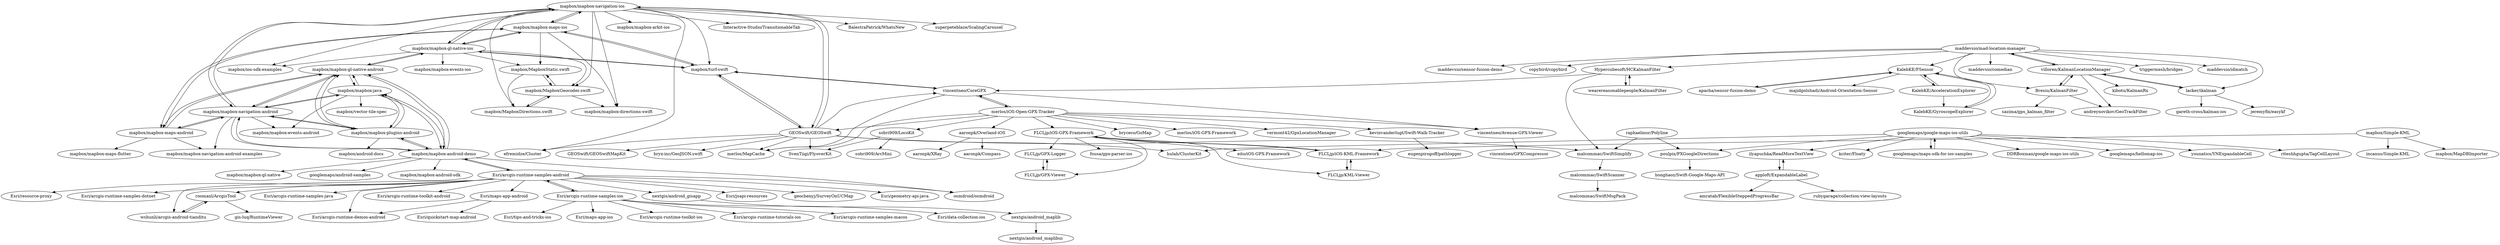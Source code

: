 digraph G {
"mapbox/mapbox-navigation-ios" -> "mapbox/mapbox-maps-ios"
"mapbox/mapbox-navigation-ios" -> "mapbox/ios-sdk-examples"
"mapbox/mapbox-navigation-ios" -> "mapbox/mapbox-directions-swift"
"mapbox/mapbox-navigation-ios" -> "mapbox/mapbox-gl-native-ios"
"mapbox/mapbox-navigation-ios" -> "mapbox/MapboxGeocoder.swift"
"mapbox/mapbox-navigation-ios" -> "mapbox/mapbox-navigation-android"
"mapbox/mapbox-navigation-ios" -> "mapbox/MapboxDirections.swift"
"mapbox/mapbox-navigation-ios" -> "mapbox/mapbox-arkit-ios" ["e"=1]
"mapbox/mapbox-navigation-ios" -> "efremidze/Cluster" ["e"=1]
"mapbox/mapbox-navigation-ios" -> "GEOSwift/GEOSwift"
"mapbox/mapbox-navigation-ios" -> "Interactive-Studio/TransitionableTab" ["e"=1]
"mapbox/mapbox-navigation-ios" -> "mapbox/turf-swift"
"mapbox/mapbox-navigation-ios" -> "BalestraPatrick/WhatsNew" ["e"=1]
"mapbox/mapbox-navigation-ios" -> "superpeteblaze/ScalingCarousel" ["e"=1]
"mapbox/mapbox-maps-android" -> "mapbox/mapbox-gl-native-android"
"mapbox/mapbox-maps-android" -> "mapbox/mapbox-maps-ios"
"mapbox/mapbox-maps-android" -> "mapbox/mapbox-navigation-android"
"mapbox/mapbox-maps-android" -> "mapbox/mapbox-navigation-android-examples"
"mapbox/mapbox-maps-android" -> "mapbox/mapbox-maps-flutter" ["e"=1]
"googlemaps/google-maps-ios-utils" -> "googlemaps/maps-sdk-for-ios-samples"
"googlemaps/google-maps-ios-utils" -> "DDRBoxman/google-maps-ios-utils"
"googlemaps/google-maps-ios-utils" -> "googlemaps/hellomap-ios"
"googlemaps/google-maps-ios-utils" -> "hulab/ClusterKit" ["e"=1]
"googlemaps/google-maps-ios-utils" -> "younatics/YNExpandableCell" ["e"=1]
"googlemaps/google-maps-ios-utils" -> "poulpix/PXGoogleDirections"
"googlemaps/google-maps-ios-utils" -> "riteshhgupta/TagCellLayout" ["e"=1]
"googlemaps/google-maps-ios-utils" -> "ilyapuchka/ReadMoreTextView"
"googlemaps/google-maps-ios-utils" -> "kciter/Floaty" ["e"=1]
"maddevsio/mad-location-manager" -> "maddevsio/idmatch"
"maddevsio/mad-location-manager" -> "villoren/KalmanLocationManager"
"maddevsio/mad-location-manager" -> "maddevsio/sensor-fusion-demo"
"maddevsio/mad-location-manager" -> "copybird/copybird"
"maddevsio/mad-location-manager" -> "Hypercubesoft/HCKalmanFilter"
"maddevsio/mad-location-manager" -> "KalebKE/FSensor"
"maddevsio/mad-location-manager" -> "Bresiu/KalmanFilter"
"maddevsio/mad-location-manager" -> "maddevsio/comedian"
"maddevsio/mad-location-manager" -> "lacker/ikalman"
"maddevsio/mad-location-manager" -> "triggermesh/bridges"
"KalebKE/FSensor" -> "KalebKE/AccelerationExplorer"
"KalebKE/FSensor" -> "KalebKE/GyroscopeExplorer"
"KalebKE/FSensor" -> "apacha/sensor-fusion-demo"
"KalebKE/FSensor" -> "majidgolshadi/Android-Orientation-Sensor"
"GEOSwift/GEOSwift" -> "mapbox/turf-swift"
"GEOSwift/GEOSwift" -> "GEOSwift/GEOSwiftMapKit"
"GEOSwift/GEOSwift" -> "efremidze/Cluster" ["e"=1]
"GEOSwift/GEOSwift" -> "SvenTiigi/FlyoverKit" ["e"=1]
"GEOSwift/GEOSwift" -> "mapbox/mapbox-navigation-ios"
"GEOSwift/GEOSwift" -> "vincentneo/CoreGPX"
"GEOSwift/GEOSwift" -> "hulab/ClusterKit" ["e"=1]
"GEOSwift/GEOSwift" -> "malcommac/SwiftSimplify"
"GEOSwift/GEOSwift" -> "merlos/MapCache"
"GEOSwift/GEOSwift" -> "bryx-inc/GeoJSON.swift"
"mapbox/mapbox-gl-native-ios" -> "mapbox/mapbox-maps-ios"
"mapbox/mapbox-gl-native-ios" -> "mapbox/mapbox-gl-native-android"
"mapbox/mapbox-gl-native-ios" -> "mapbox/turf-swift"
"mapbox/mapbox-gl-native-ios" -> "mapbox/mapbox-navigation-ios"
"mapbox/mapbox-gl-native-ios" -> "mapbox/ios-sdk-examples"
"mapbox/mapbox-gl-native-ios" -> "mapbox/MapboxStatic.swift"
"mapbox/mapbox-gl-native-ios" -> "mapbox/MapboxGeocoder.swift"
"mapbox/mapbox-gl-native-ios" -> "mapbox/mapbox-events-ios"
"Esri/arcgis-runtime-samples-android" -> "roomanl/ArcgisTool"
"Esri/arcgis-runtime-samples-android" -> "Esri/maps-app-android"
"Esri/arcgis-runtime-samples-android" -> "Esri/arcgis-runtime-samples-java"
"Esri/arcgis-runtime-samples-android" -> "Esri/arcgis-runtime-demos-android"
"Esri/arcgis-runtime-samples-android" -> "Esri/arcgis-runtime-toolkit-android"
"Esri/arcgis-runtime-samples-android" -> "wshunli/arcgis-android-tianditu"
"Esri/arcgis-runtime-samples-android" -> "Esri/arcgis-runtime-samples-ios"
"Esri/arcgis-runtime-samples-android" -> "nextgis/android_gisapp"
"Esri/arcgis-runtime-samples-android" -> "osmdroid/osmdroid" ["e"=1]
"Esri/arcgis-runtime-samples-android" -> "mapbox/mapbox-android-demo"
"Esri/arcgis-runtime-samples-android" -> "Esri/jsapi-resources" ["e"=1]
"Esri/arcgis-runtime-samples-android" -> "geochenyj/SurveyOnUCMap"
"Esri/arcgis-runtime-samples-android" -> "Esri/geometry-api-java" ["e"=1]
"Esri/arcgis-runtime-samples-android" -> "Esri/resource-proxy" ["e"=1]
"Esri/arcgis-runtime-samples-android" -> "Esri/arcgis-runtime-samples-dotnet" ["e"=1]
"mapbox/mapbox-gl-native-android" -> "mapbox/mapbox-maps-android"
"mapbox/mapbox-gl-native-android" -> "mapbox/mapbox-gl-native-ios"
"mapbox/mapbox-gl-native-android" -> "mapbox/mapbox-navigation-android"
"mapbox/mapbox-gl-native-android" -> "mapbox/mapbox-plugins-android"
"mapbox/mapbox-gl-native-android" -> "mapbox/mapbox-android-demo"
"mapbox/mapbox-gl-native-android" -> "mapbox/mapbox-java"
"Bresiu/KalmanFilter" -> "villoren/KalmanLocationManager"
"Bresiu/KalmanFilter" -> "sazima/gps_kalman_filter"
"Bresiu/KalmanFilter" -> "andreynovikov/GeoTrackFilter"
"KalebKE/GyroscopeExplorer" -> "KalebKE/FSensor"
"apacha/sensor-fusion-demo" -> "KalebKE/FSensor"
"mapbox/mapbox-android-demo" -> "mapbox/mapbox-plugins-android"
"mapbox/mapbox-android-demo" -> "mapbox/mapbox-navigation-android"
"mapbox/mapbox-android-demo" -> "mapbox/mapbox-java"
"mapbox/mapbox-android-demo" -> "mapbox/mapbox-gl-native-android"
"mapbox/mapbox-android-demo" -> "mapbox/mapbox-gl-native" ["e"=1]
"mapbox/mapbox-android-demo" -> "Esri/arcgis-runtime-samples-android"
"mapbox/mapbox-android-demo" -> "googlemaps/android-samples" ["e"=1]
"mapbox/mapbox-android-demo" -> "osmdroid/osmdroid" ["e"=1]
"mapbox/mapbox-android-demo" -> "mapbox/mapbox-android-sdk" ["e"=1]
"googlemaps/maps-sdk-for-ios-samples" -> "googlemaps/google-maps-ios-utils"
"Esri/arcgis-runtime-samples-ios" -> "Esri/arcgis-runtime-toolkit-ios"
"Esri/arcgis-runtime-samples-ios" -> "Esri/arcgis-runtime-tutorials-ios"
"Esri/arcgis-runtime-samples-ios" -> "Esri/arcgis-runtime-samples-macos"
"Esri/arcgis-runtime-samples-ios" -> "Esri/data-collection-ios"
"Esri/arcgis-runtime-samples-ios" -> "Esri/arcgis-runtime-samples-android"
"Esri/arcgis-runtime-samples-ios" -> "Esri/tips-and-tricks-ios"
"Esri/arcgis-runtime-samples-ios" -> "Esri/maps-app-ios"
"mapbox/mapbox-java" -> "mapbox/mapbox-android-demo"
"mapbox/mapbox-java" -> "mapbox/mapbox-navigation-android"
"mapbox/mapbox-java" -> "mapbox/mapbox-plugins-android"
"mapbox/mapbox-java" -> "mapbox/mapbox-gl-native-android"
"mapbox/mapbox-java" -> "mapbox/mapbox-events-android"
"mapbox/mapbox-java" -> "mapbox/vector-tile-spec" ["e"=1]
"poulpix/PXGoogleDirections" -> "honghaoz/Swift-Google-Maps-API"
"nextgis/android_gisapp" -> "nextgis/android_maplib"
"raphaelmor/Polyline" -> "malcommac/SwiftSimplify"
"raphaelmor/Polyline" -> "poulpix/PXGoogleDirections"
"mapbox/turf-swift" -> "mapbox/mapbox-maps-ios"
"mapbox/turf-swift" -> "GEOSwift/GEOSwift"
"mapbox/turf-swift" -> "vincentneo/CoreGPX"
"mapbox/turf-swift" -> "mapbox/mapbox-gl-native-ios"
"merlos/iOS-Open-GPX-Tracker" -> "vincentneo/Avenue-GPX-Viewer"
"merlos/iOS-Open-GPX-Tracker" -> "vincentneo/CoreGPX"
"merlos/iOS-Open-GPX-Tracker" -> "bryceco/GoMap" ["e"=1]
"merlos/iOS-Open-GPX-Tracker" -> "merlos/iOS-GPX-Framework"
"merlos/iOS-Open-GPX-Tracker" -> "aaronpk/Overland-iOS"
"merlos/iOS-Open-GPX-Tracker" -> "vermont42/GpxLocationManager"
"merlos/iOS-Open-GPX-Tracker" -> "FLCLjp/iOS-GPX-Framework"
"merlos/iOS-Open-GPX-Tracker" -> "GEOSwift/GEOSwift"
"merlos/iOS-Open-GPX-Tracker" -> "merlos/MapCache"
"merlos/iOS-Open-GPX-Tracker" -> "kevinvanderlugt/Swift-Walk-Tracker"
"merlos/iOS-Open-GPX-Tracker" -> "sobri909/LocoKit"
"mapbox/mapbox-navigation-android" -> "mapbox/mapbox-plugins-android"
"mapbox/mapbox-navigation-android" -> "mapbox/mapbox-android-demo"
"mapbox/mapbox-navigation-android" -> "mapbox/mapbox-gl-native-android"
"mapbox/mapbox-navigation-android" -> "mapbox/mapbox-java"
"mapbox/mapbox-navigation-android" -> "mapbox/mapbox-navigation-ios"
"mapbox/mapbox-navigation-android" -> "mapbox/mapbox-maps-android"
"mapbox/mapbox-navigation-android" -> "mapbox/mapbox-navigation-android-examples"
"mapbox/mapbox-navigation-android" -> "mapbox/mapbox-events-android"
"Hypercubesoft/HCKalmanFilter" -> "wearereasonablepeople/KalmanFilter"
"Hypercubesoft/HCKalmanFilter" -> "vincentneo/CoreGPX"
"Hypercubesoft/HCKalmanFilter" -> "malcommac/SwiftSimplify"
"villoren/KalmanLocationManager" -> "Bresiu/KalmanFilter"
"villoren/KalmanLocationManager" -> "andreynovikov/GeoTrackFilter"
"villoren/KalmanLocationManager" -> "kibotu/KalmanRx"
"villoren/KalmanLocationManager" -> "lacker/ikalman"
"villoren/KalmanLocationManager" -> "maddevsio/mad-location-manager"
"sobri909/LocoKit" -> "sobri909/ArcMini"
"sobri909/LocoKit" -> "SvenTiigi/FlyoverKit" ["e"=1]
"mapbox/mapbox-plugins-android" -> "mapbox/mapbox-android-demo"
"mapbox/mapbox-plugins-android" -> "mapbox/mapbox-navigation-android"
"mapbox/mapbox-plugins-android" -> "mapbox/mapbox-gl-native-android"
"mapbox/mapbox-plugins-android" -> "mapbox/mapbox-java"
"mapbox/mapbox-plugins-android" -> "mapbox/android-docs"
"malcommac/SwiftScanner" -> "malcommac/SwiftMsgPack"
"mapbox/mapbox-maps-ios" -> "mapbox/mapbox-gl-native-ios"
"mapbox/mapbox-maps-ios" -> "mapbox/turf-swift"
"mapbox/mapbox-maps-ios" -> "mapbox/mapbox-navigation-ios"
"mapbox/mapbox-maps-ios" -> "mapbox/mapbox-directions-swift"
"mapbox/mapbox-maps-ios" -> "mapbox/mapbox-maps-android"
"mapbox/mapbox-maps-ios" -> "mapbox/MapboxStatic.swift"
"aaronpk/Overland-iOS" -> "aaronpk/Compass"
"aaronpk/Overland-iOS" -> "aaronpk/XRay"
"apploft/ExpandableLabel" -> "ilyapuchka/ReadMoreTextView"
"apploft/ExpandableLabel" -> "rubygarage/collection-view-layouts" ["e"=1]
"apploft/ExpandableLabel" -> "amratab/FlexibleSteppedProgressBar" ["e"=1]
"wshunli/arcgis-android-tianditu" -> "roomanl/ArcgisTool"
"roomanl/ArcgisTool" -> "wshunli/arcgis-android-tianditu"
"roomanl/ArcgisTool" -> "gis-luq/RuntimeViewer"
"vincentneo/CoreGPX" -> "vincentneo/Avenue-GPX-Viewer"
"vincentneo/CoreGPX" -> "mapbox/turf-swift"
"vincentneo/CoreGPX" -> "merlos/MapCache"
"vincentneo/CoreGPX" -> "merlos/iOS-Open-GPX-Tracker"
"ilyapuchka/ReadMoreTextView" -> "apploft/ExpandableLabel"
"KalebKE/AccelerationExplorer" -> "KalebKE/FSensor"
"KalebKE/AccelerationExplorer" -> "KalebKE/GyroscopeExplorer"
"nextgis/android_maplib" -> "nextgis/android_maplibui"
"wearereasonablepeople/KalmanFilter" -> "Hypercubesoft/HCKalmanFilter"
"lacker/ikalman" -> "villoren/KalmanLocationManager"
"lacker/ikalman" -> "jeremyfix/easykf" ["e"=1]
"lacker/ikalman" -> "gareth-cross/kalman-ios"
"malcommac/SwiftSimplify" -> "malcommac/SwiftScanner"
"Esri/maps-app-android" -> "Esri/arcgis-runtime-demos-android"
"Esri/maps-app-android" -> "Esri/quickstart-map-android"
"mapbox/Simple-KML" -> "FLCLjp/iOS-KML-Framework"
"mapbox/Simple-KML" -> "incanus/Simple-KML"
"mapbox/Simple-KML" -> "mapbox/MapDBImporter"
"FLCLjp/iOS-KML-Framework" -> "FLCLjp/KML-Viewer"
"FLCLjp/iOS-KML-Framework" -> "FLCLjp/iOS-GPX-Framework"
"mapbox/MapboxStatic.swift" -> "mapbox/MapboxGeocoder.swift"
"mapbox/MapboxStatic.swift" -> "mapbox/MapboxDirections.swift"
"kevinvanderlugt/Swift-Walk-Tracker" -> "eugenpirogoff/pathlogger"
"mapbox/MapboxGeocoder.swift" -> "mapbox/MapboxDirections.swift"
"mapbox/MapboxGeocoder.swift" -> "mapbox/mapbox-directions-swift"
"mapbox/MapboxGeocoder.swift" -> "mapbox/MapboxStatic.swift"
"FLCLjp/iOS-GPX-Framework" -> "FLCLjp/iOS-KML-Framework"
"FLCLjp/iOS-GPX-Framework" -> "FLCLjp/GPX-Logger"
"FLCLjp/iOS-GPX-Framework" -> "fousa/gpx-parser-ios"
"FLCLjp/iOS-GPX-Framework" -> "eito/iOS-GPX-Framework"
"FLCLjp/iOS-GPX-Framework" -> "FLCLjp/KML-Viewer"
"FLCLjp/iOS-GPX-Framework" -> "FLCLjp/GPX-Viewer"
"mapbox/MapboxDirections.swift" -> "mapbox/MapboxGeocoder.swift"
"FLCLjp/KML-Viewer" -> "FLCLjp/iOS-KML-Framework"
"vincentneo/Avenue-GPX-Viewer" -> "vincentneo/GPXCompressor"
"FLCLjp/GPX-Logger" -> "FLCLjp/GPX-Viewer"
"FLCLjp/GPX-Viewer" -> "FLCLjp/GPX-Logger"
"mapbox/mapbox-navigation-ios" ["l"="-50.367,4.783"]
"mapbox/mapbox-maps-ios" ["l"="-50.36,4.804"]
"mapbox/ios-sdk-examples" ["l"="-50.402,4.788"]
"mapbox/mapbox-directions-swift" ["l"="-50.343,4.813"]
"mapbox/mapbox-gl-native-ios" ["l"="-50.378,4.807"]
"mapbox/MapboxGeocoder.swift" ["l"="-50.337,4.792"]
"mapbox/mapbox-navigation-android" ["l"="-50.38,4.861"]
"mapbox/MapboxDirections.swift" ["l"="-50.323,4.78"]
"mapbox/mapbox-arkit-ios" ["l"="-48.454,5.306"]
"efremidze/Cluster" ["l"="-51.492,4.705"]
"GEOSwift/GEOSwift" ["l"="-50.361,4.719"]
"Interactive-Studio/TransitionableTab" ["l"="-51.391,4.874"]
"mapbox/turf-swift" ["l"="-50.371,4.753"]
"BalestraPatrick/WhatsNew" ["l"="-51.49,4.774"]
"superpeteblaze/ScalingCarousel" ["l"="-51.183,4.602"]
"mapbox/mapbox-maps-android" ["l"="-50.388,4.836"]
"mapbox/mapbox-gl-native-android" ["l"="-50.4,4.864"]
"mapbox/mapbox-navigation-android-examples" ["l"="-50.411,4.844"]
"mapbox/mapbox-maps-flutter" ["l"="-33.26,22.811"]
"googlemaps/google-maps-ios-utils" ["l"="-50.044,4.657"]
"googlemaps/maps-sdk-for-ios-samples" ["l"="-50.032,4.688"]
"DDRBoxman/google-maps-ios-utils" ["l"="-50.01,4.667"]
"googlemaps/hellomap-ios" ["l"="-50.067,4.679"]
"hulab/ClusterKit" ["l"="-51.631,4.877"]
"younatics/YNExpandableCell" ["l"="-51.306,4.696"]
"poulpix/PXGoogleDirections" ["l"="-50.118,4.653"]
"riteshhgupta/TagCellLayout" ["l"="-51.062,4.61"]
"ilyapuchka/ReadMoreTextView" ["l"="-49.996,4.629"]
"kciter/Floaty" ["l"="-51.245,4.508"]
"maddevsio/mad-location-manager" ["l"="-50.284,4.497"]
"maddevsio/idmatch" ["l"="-50.311,4.479"]
"villoren/KalmanLocationManager" ["l"="-50.248,4.481"]
"maddevsio/sensor-fusion-demo" ["l"="-50.311,4.497"]
"copybird/copybird" ["l"="-50.279,4.527"]
"Hypercubesoft/HCKalmanFilter" ["l"="-50.311,4.611"]
"KalebKE/FSensor" ["l"="-50.313,4.423"]
"Bresiu/KalmanFilter" ["l"="-50.242,4.505"]
"maddevsio/comedian" ["l"="-50.308,4.516"]
"lacker/ikalman" ["l"="-50.256,4.456"]
"triggermesh/bridges" ["l"="-50.289,4.473"]
"KalebKE/AccelerationExplorer" ["l"="-50.337,4.405"]
"KalebKE/GyroscopeExplorer" ["l"="-50.339,4.427"]
"apacha/sensor-fusion-demo" ["l"="-50.313,4.395"]
"majidgolshadi/Android-Orientation-Sensor" ["l"="-50.288,4.392"]
"GEOSwift/GEOSwiftMapKit" ["l"="-50.333,4.709"]
"SvenTiigi/FlyoverKit" ["l"="-51.395,4.766"]
"vincentneo/CoreGPX" ["l"="-50.375,4.687"]
"malcommac/SwiftSimplify" ["l"="-50.279,4.667"]
"merlos/MapCache" ["l"="-50.396,4.693"]
"bryx-inc/GeoJSON.swift" ["l"="-50.39,4.724"]
"mapbox/MapboxStatic.swift" ["l"="-50.324,4.808"]
"mapbox/mapbox-events-ios" ["l"="-50.359,4.832"]
"Esri/arcgis-runtime-samples-android" ["l"="-50.44,4.984"]
"roomanl/ArcgisTool" ["l"="-50.403,5.003"]
"Esri/maps-app-android" ["l"="-50.478,5.013"]
"Esri/arcgis-runtime-samples-java" ["l"="-50.471,4.965"]
"Esri/arcgis-runtime-demos-android" ["l"="-50.463,5"]
"Esri/arcgis-runtime-toolkit-android" ["l"="-50.446,4.956"]
"wshunli/arcgis-android-tianditu" ["l"="-50.411,4.985"]
"Esri/arcgis-runtime-samples-ios" ["l"="-50.439,5.039"]
"nextgis/android_gisapp" ["l"="-50.494,4.985"]
"osmdroid/osmdroid" ["l"="18.412,24.661"]
"mapbox/mapbox-android-demo" ["l"="-50.41,4.912"]
"Esri/jsapi-resources" ["l"="19.757,25.501"]
"geochenyj/SurveyOnUCMap" ["l"="-50.43,5.009"]
"Esri/geometry-api-java" ["l"="18.652,24.98"]
"Esri/resource-proxy" ["l"="19.766,25.486"]
"Esri/arcgis-runtime-samples-dotnet" ["l"="19.923,25.531"]
"mapbox/mapbox-plugins-android" ["l"="-50.402,4.888"]
"mapbox/mapbox-java" ["l"="-50.38,4.892"]
"sazima/gps_kalman_filter" ["l"="-50.224,4.523"]
"andreynovikov/GeoTrackFilter" ["l"="-50.221,4.493"]
"mapbox/mapbox-gl-native" ["l"="18.566,24.695"]
"googlemaps/android-samples" ["l"="48.533,0.308"]
"mapbox/mapbox-android-sdk" ["l"="52.886,0.34"]
"Esri/arcgis-runtime-toolkit-ios" ["l"="-50.452,5.073"]
"Esri/arcgis-runtime-tutorials-ios" ["l"="-50.422,5.069"]
"Esri/arcgis-runtime-samples-macos" ["l"="-50.452,5.057"]
"Esri/data-collection-ios" ["l"="-50.414,5.051"]
"Esri/tips-and-tricks-ios" ["l"="-50.463,5.048"]
"Esri/maps-app-ios" ["l"="-50.436,5.063"]
"mapbox/mapbox-events-android" ["l"="-50.353,4.885"]
"mapbox/vector-tile-spec" ["l"="18.647,24.698"]
"honghaoz/Swift-Google-Maps-API" ["l"="-50.11,4.627"]
"nextgis/android_maplib" ["l"="-50.523,4.988"]
"raphaelmor/Polyline" ["l"="-50.193,4.657"]
"merlos/iOS-Open-GPX-Tracker" ["l"="-50.424,4.667"]
"vincentneo/Avenue-GPX-Viewer" ["l"="-50.39,4.66"]
"bryceco/GoMap" ["l"="18.342,24.458"]
"merlos/iOS-GPX-Framework" ["l"="-50.412,4.647"]
"aaronpk/Overland-iOS" ["l"="-50.497,4.681"]
"vermont42/GpxLocationManager" ["l"="-50.42,4.625"]
"FLCLjp/iOS-GPX-Framework" ["l"="-50.473,4.587"]
"kevinvanderlugt/Swift-Walk-Tracker" ["l"="-50.452,4.696"]
"sobri909/LocoKit" ["l"="-50.469,4.641"]
"wearereasonablepeople/KalmanFilter" ["l"="-50.293,4.593"]
"kibotu/KalmanRx" ["l"="-50.212,4.463"]
"sobri909/ArcMini" ["l"="-50.499,4.629"]
"mapbox/android-docs" ["l"="-50.382,4.92"]
"malcommac/SwiftScanner" ["l"="-50.245,4.684"]
"malcommac/SwiftMsgPack" ["l"="-50.218,4.704"]
"aaronpk/Compass" ["l"="-50.527,4.701"]
"aaronpk/XRay" ["l"="-50.531,4.672"]
"apploft/ExpandableLabel" ["l"="-49.967,4.616"]
"rubygarage/collection-view-layouts" ["l"="-51.169,4.692"]
"amratab/FlexibleSteppedProgressBar" ["l"="-51.104,4.67"]
"gis-luq/RuntimeViewer" ["l"="-50.382,5.016"]
"nextgis/android_maplibui" ["l"="-50.545,4.992"]
"jeremyfix/easykf" ["l"="30.718,43.173"]
"gareth-cross/kalman-ios" ["l"="-50.24,4.427"]
"Esri/quickstart-map-android" ["l"="-50.501,5.031"]
"mapbox/Simple-KML" ["l"="-50.537,4.537"]
"FLCLjp/iOS-KML-Framework" ["l"="-50.505,4.565"]
"incanus/Simple-KML" ["l"="-50.543,4.515"]
"mapbox/MapDBImporter" ["l"="-50.561,4.531"]
"FLCLjp/KML-Viewer" ["l"="-50.499,4.583"]
"eugenpirogoff/pathlogger" ["l"="-50.473,4.719"]
"FLCLjp/GPX-Logger" ["l"="-50.463,4.556"]
"fousa/gpx-parser-ios" ["l"="-50.482,4.559"]
"eito/iOS-GPX-Framework" ["l"="-50.454,4.588"]
"FLCLjp/GPX-Viewer" ["l"="-50.454,4.568"]
"vincentneo/GPXCompressor" ["l"="-50.378,4.644"]
}